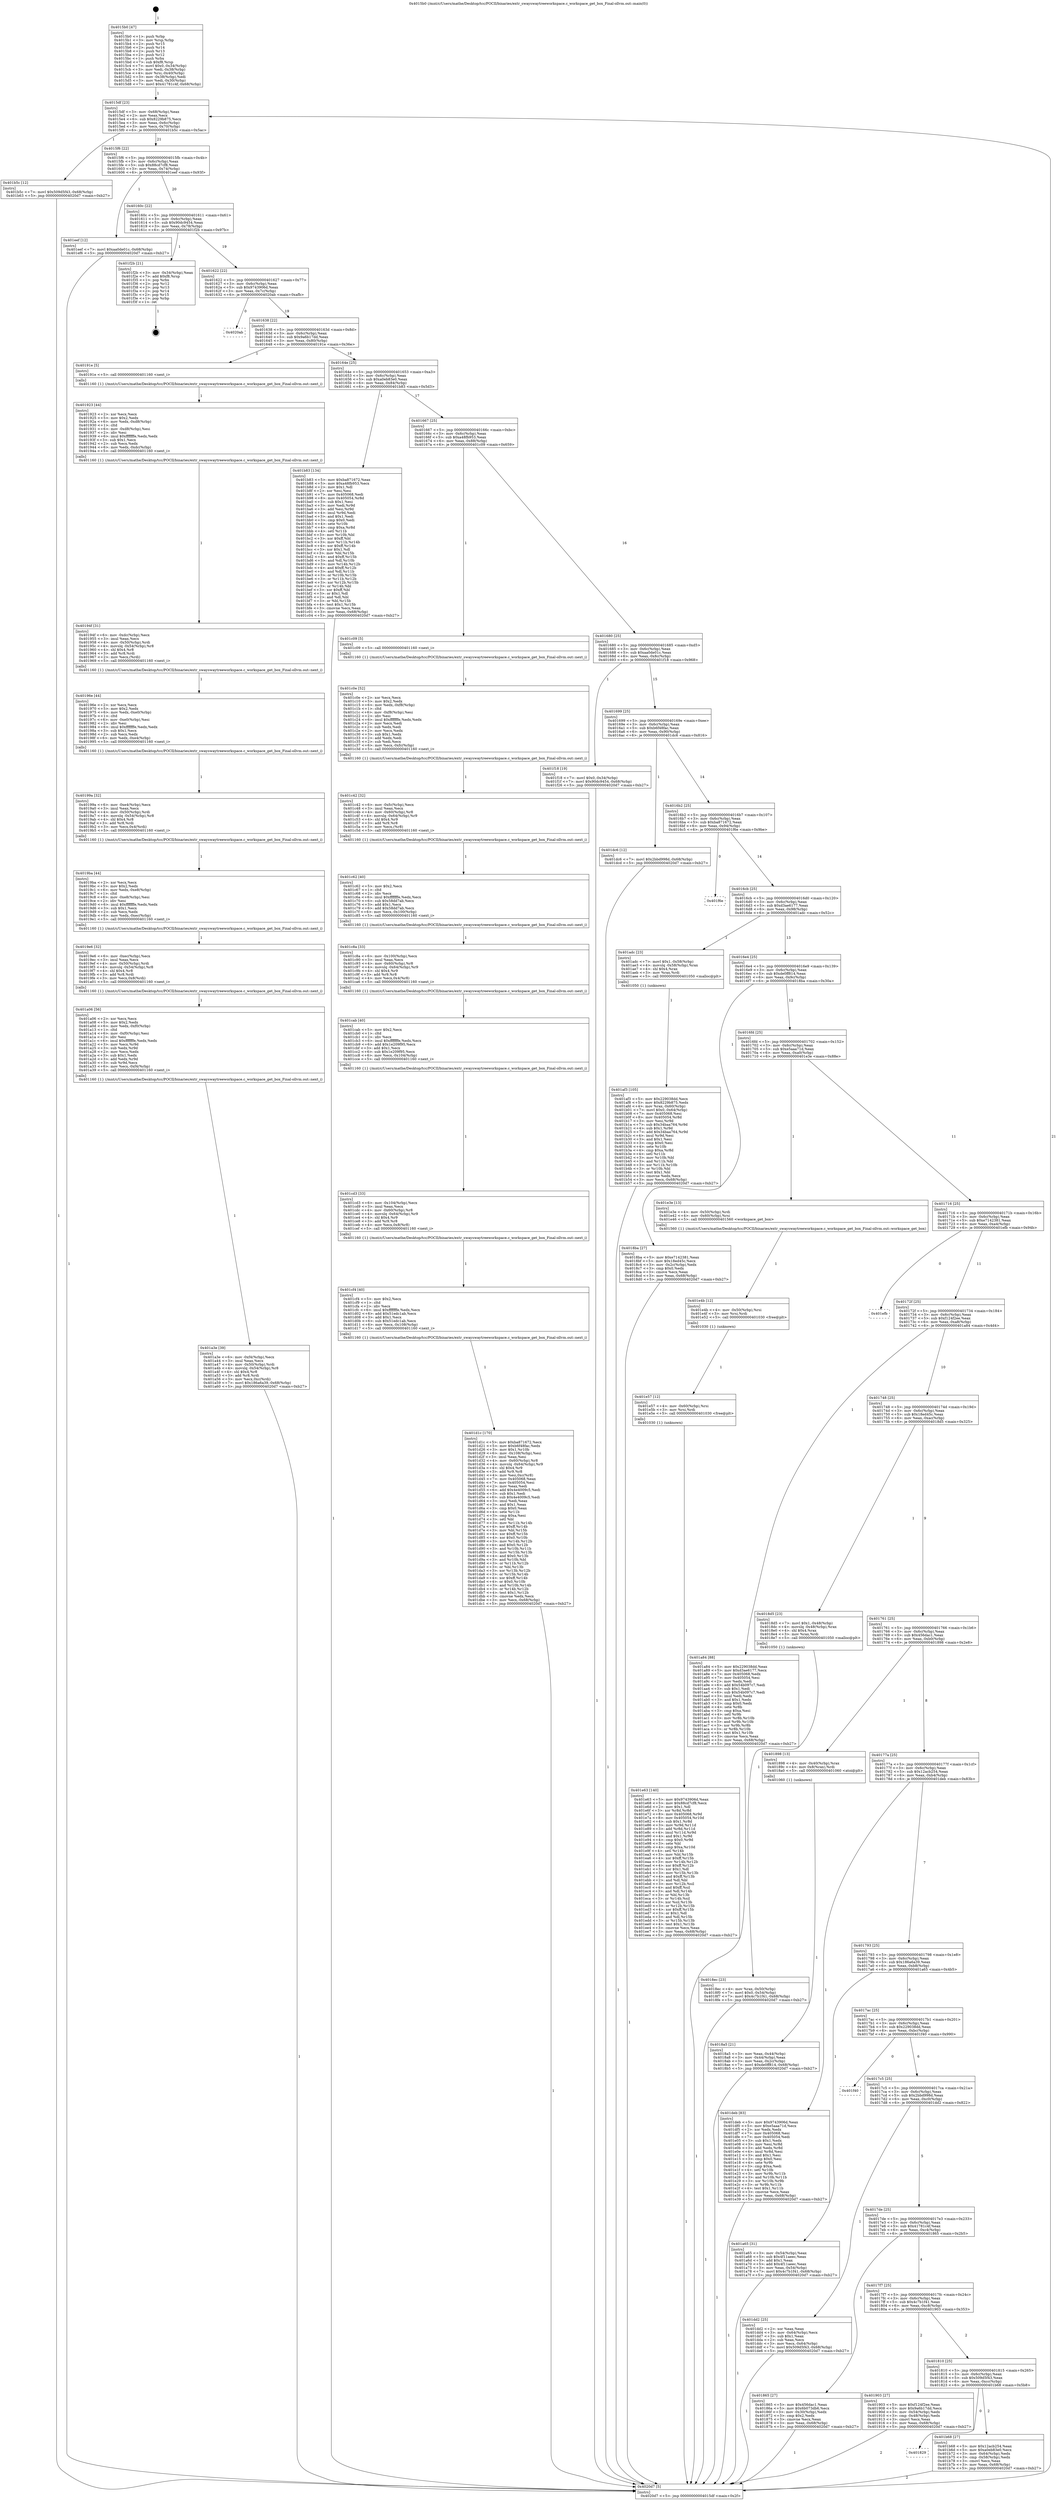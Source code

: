 digraph "0x4015b0" {
  label = "0x4015b0 (/mnt/c/Users/mathe/Desktop/tcc/POCII/binaries/extr_swayswaytreeworkspace.c_workspace_get_box_Final-ollvm.out::main(0))"
  labelloc = "t"
  node[shape=record]

  Entry [label="",width=0.3,height=0.3,shape=circle,fillcolor=black,style=filled]
  "0x4015df" [label="{
     0x4015df [23]\l
     | [instrs]\l
     &nbsp;&nbsp;0x4015df \<+3\>: mov -0x68(%rbp),%eax\l
     &nbsp;&nbsp;0x4015e2 \<+2\>: mov %eax,%ecx\l
     &nbsp;&nbsp;0x4015e4 \<+6\>: sub $0x8229b875,%ecx\l
     &nbsp;&nbsp;0x4015ea \<+3\>: mov %eax,-0x6c(%rbp)\l
     &nbsp;&nbsp;0x4015ed \<+3\>: mov %ecx,-0x70(%rbp)\l
     &nbsp;&nbsp;0x4015f0 \<+6\>: je 0000000000401b5c \<main+0x5ac\>\l
  }"]
  "0x401b5c" [label="{
     0x401b5c [12]\l
     | [instrs]\l
     &nbsp;&nbsp;0x401b5c \<+7\>: movl $0x509d5f43,-0x68(%rbp)\l
     &nbsp;&nbsp;0x401b63 \<+5\>: jmp 00000000004020d7 \<main+0xb27\>\l
  }"]
  "0x4015f6" [label="{
     0x4015f6 [22]\l
     | [instrs]\l
     &nbsp;&nbsp;0x4015f6 \<+5\>: jmp 00000000004015fb \<main+0x4b\>\l
     &nbsp;&nbsp;0x4015fb \<+3\>: mov -0x6c(%rbp),%eax\l
     &nbsp;&nbsp;0x4015fe \<+5\>: sub $0x88cd7cf8,%eax\l
     &nbsp;&nbsp;0x401603 \<+3\>: mov %eax,-0x74(%rbp)\l
     &nbsp;&nbsp;0x401606 \<+6\>: je 0000000000401eef \<main+0x93f\>\l
  }"]
  Exit [label="",width=0.3,height=0.3,shape=circle,fillcolor=black,style=filled,peripheries=2]
  "0x401eef" [label="{
     0x401eef [12]\l
     | [instrs]\l
     &nbsp;&nbsp;0x401eef \<+7\>: movl $0xaa0de01c,-0x68(%rbp)\l
     &nbsp;&nbsp;0x401ef6 \<+5\>: jmp 00000000004020d7 \<main+0xb27\>\l
  }"]
  "0x40160c" [label="{
     0x40160c [22]\l
     | [instrs]\l
     &nbsp;&nbsp;0x40160c \<+5\>: jmp 0000000000401611 \<main+0x61\>\l
     &nbsp;&nbsp;0x401611 \<+3\>: mov -0x6c(%rbp),%eax\l
     &nbsp;&nbsp;0x401614 \<+5\>: sub $0x90dc9454,%eax\l
     &nbsp;&nbsp;0x401619 \<+3\>: mov %eax,-0x78(%rbp)\l
     &nbsp;&nbsp;0x40161c \<+6\>: je 0000000000401f2b \<main+0x97b\>\l
  }"]
  "0x401e63" [label="{
     0x401e63 [140]\l
     | [instrs]\l
     &nbsp;&nbsp;0x401e63 \<+5\>: mov $0x9743906d,%eax\l
     &nbsp;&nbsp;0x401e68 \<+5\>: mov $0x88cd7cf8,%ecx\l
     &nbsp;&nbsp;0x401e6d \<+2\>: mov $0x1,%dl\l
     &nbsp;&nbsp;0x401e6f \<+3\>: xor %r8d,%r8d\l
     &nbsp;&nbsp;0x401e72 \<+8\>: mov 0x405068,%r9d\l
     &nbsp;&nbsp;0x401e7a \<+8\>: mov 0x405054,%r10d\l
     &nbsp;&nbsp;0x401e82 \<+4\>: sub $0x1,%r8d\l
     &nbsp;&nbsp;0x401e86 \<+3\>: mov %r9d,%r11d\l
     &nbsp;&nbsp;0x401e89 \<+3\>: add %r8d,%r11d\l
     &nbsp;&nbsp;0x401e8c \<+4\>: imul %r11d,%r9d\l
     &nbsp;&nbsp;0x401e90 \<+4\>: and $0x1,%r9d\l
     &nbsp;&nbsp;0x401e94 \<+4\>: cmp $0x0,%r9d\l
     &nbsp;&nbsp;0x401e98 \<+3\>: sete %bl\l
     &nbsp;&nbsp;0x401e9b \<+4\>: cmp $0xa,%r10d\l
     &nbsp;&nbsp;0x401e9f \<+4\>: setl %r14b\l
     &nbsp;&nbsp;0x401ea3 \<+3\>: mov %bl,%r15b\l
     &nbsp;&nbsp;0x401ea6 \<+4\>: xor $0xff,%r15b\l
     &nbsp;&nbsp;0x401eaa \<+3\>: mov %r14b,%r12b\l
     &nbsp;&nbsp;0x401ead \<+4\>: xor $0xff,%r12b\l
     &nbsp;&nbsp;0x401eb1 \<+3\>: xor $0x1,%dl\l
     &nbsp;&nbsp;0x401eb4 \<+3\>: mov %r15b,%r13b\l
     &nbsp;&nbsp;0x401eb7 \<+4\>: and $0xff,%r13b\l
     &nbsp;&nbsp;0x401ebb \<+2\>: and %dl,%bl\l
     &nbsp;&nbsp;0x401ebd \<+3\>: mov %r12b,%sil\l
     &nbsp;&nbsp;0x401ec0 \<+4\>: and $0xff,%sil\l
     &nbsp;&nbsp;0x401ec4 \<+3\>: and %dl,%r14b\l
     &nbsp;&nbsp;0x401ec7 \<+3\>: or %bl,%r13b\l
     &nbsp;&nbsp;0x401eca \<+3\>: or %r14b,%sil\l
     &nbsp;&nbsp;0x401ecd \<+3\>: xor %sil,%r13b\l
     &nbsp;&nbsp;0x401ed0 \<+3\>: or %r12b,%r15b\l
     &nbsp;&nbsp;0x401ed3 \<+4\>: xor $0xff,%r15b\l
     &nbsp;&nbsp;0x401ed7 \<+3\>: or $0x1,%dl\l
     &nbsp;&nbsp;0x401eda \<+3\>: and %dl,%r15b\l
     &nbsp;&nbsp;0x401edd \<+3\>: or %r15b,%r13b\l
     &nbsp;&nbsp;0x401ee0 \<+4\>: test $0x1,%r13b\l
     &nbsp;&nbsp;0x401ee4 \<+3\>: cmovne %ecx,%eax\l
     &nbsp;&nbsp;0x401ee7 \<+3\>: mov %eax,-0x68(%rbp)\l
     &nbsp;&nbsp;0x401eea \<+5\>: jmp 00000000004020d7 \<main+0xb27\>\l
  }"]
  "0x401f2b" [label="{
     0x401f2b [21]\l
     | [instrs]\l
     &nbsp;&nbsp;0x401f2b \<+3\>: mov -0x34(%rbp),%eax\l
     &nbsp;&nbsp;0x401f2e \<+7\>: add $0xf8,%rsp\l
     &nbsp;&nbsp;0x401f35 \<+1\>: pop %rbx\l
     &nbsp;&nbsp;0x401f36 \<+2\>: pop %r12\l
     &nbsp;&nbsp;0x401f38 \<+2\>: pop %r13\l
     &nbsp;&nbsp;0x401f3a \<+2\>: pop %r14\l
     &nbsp;&nbsp;0x401f3c \<+2\>: pop %r15\l
     &nbsp;&nbsp;0x401f3e \<+1\>: pop %rbp\l
     &nbsp;&nbsp;0x401f3f \<+1\>: ret\l
  }"]
  "0x401622" [label="{
     0x401622 [22]\l
     | [instrs]\l
     &nbsp;&nbsp;0x401622 \<+5\>: jmp 0000000000401627 \<main+0x77\>\l
     &nbsp;&nbsp;0x401627 \<+3\>: mov -0x6c(%rbp),%eax\l
     &nbsp;&nbsp;0x40162a \<+5\>: sub $0x9743906d,%eax\l
     &nbsp;&nbsp;0x40162f \<+3\>: mov %eax,-0x7c(%rbp)\l
     &nbsp;&nbsp;0x401632 \<+6\>: je 00000000004020ab \<main+0xafb\>\l
  }"]
  "0x401e57" [label="{
     0x401e57 [12]\l
     | [instrs]\l
     &nbsp;&nbsp;0x401e57 \<+4\>: mov -0x60(%rbp),%rsi\l
     &nbsp;&nbsp;0x401e5b \<+3\>: mov %rsi,%rdi\l
     &nbsp;&nbsp;0x401e5e \<+5\>: call 0000000000401030 \<free@plt\>\l
     | [calls]\l
     &nbsp;&nbsp;0x401030 \{1\} (unknown)\l
  }"]
  "0x4020ab" [label="{
     0x4020ab\l
  }", style=dashed]
  "0x401638" [label="{
     0x401638 [22]\l
     | [instrs]\l
     &nbsp;&nbsp;0x401638 \<+5\>: jmp 000000000040163d \<main+0x8d\>\l
     &nbsp;&nbsp;0x40163d \<+3\>: mov -0x6c(%rbp),%eax\l
     &nbsp;&nbsp;0x401640 \<+5\>: sub $0x9a6b17dd,%eax\l
     &nbsp;&nbsp;0x401645 \<+3\>: mov %eax,-0x80(%rbp)\l
     &nbsp;&nbsp;0x401648 \<+6\>: je 000000000040191e \<main+0x36e\>\l
  }"]
  "0x401e4b" [label="{
     0x401e4b [12]\l
     | [instrs]\l
     &nbsp;&nbsp;0x401e4b \<+4\>: mov -0x50(%rbp),%rsi\l
     &nbsp;&nbsp;0x401e4f \<+3\>: mov %rsi,%rdi\l
     &nbsp;&nbsp;0x401e52 \<+5\>: call 0000000000401030 \<free@plt\>\l
     | [calls]\l
     &nbsp;&nbsp;0x401030 \{1\} (unknown)\l
  }"]
  "0x40191e" [label="{
     0x40191e [5]\l
     | [instrs]\l
     &nbsp;&nbsp;0x40191e \<+5\>: call 0000000000401160 \<next_i\>\l
     | [calls]\l
     &nbsp;&nbsp;0x401160 \{1\} (/mnt/c/Users/mathe/Desktop/tcc/POCII/binaries/extr_swayswaytreeworkspace.c_workspace_get_box_Final-ollvm.out::next_i)\l
  }"]
  "0x40164e" [label="{
     0x40164e [25]\l
     | [instrs]\l
     &nbsp;&nbsp;0x40164e \<+5\>: jmp 0000000000401653 \<main+0xa3\>\l
     &nbsp;&nbsp;0x401653 \<+3\>: mov -0x6c(%rbp),%eax\l
     &nbsp;&nbsp;0x401656 \<+5\>: sub $0xa0eb83e0,%eax\l
     &nbsp;&nbsp;0x40165b \<+6\>: mov %eax,-0x84(%rbp)\l
     &nbsp;&nbsp;0x401661 \<+6\>: je 0000000000401b83 \<main+0x5d3\>\l
  }"]
  "0x401d1c" [label="{
     0x401d1c [170]\l
     | [instrs]\l
     &nbsp;&nbsp;0x401d1c \<+5\>: mov $0xba871672,%ecx\l
     &nbsp;&nbsp;0x401d21 \<+5\>: mov $0xb6f48fac,%edx\l
     &nbsp;&nbsp;0x401d26 \<+3\>: mov $0x1,%r10b\l
     &nbsp;&nbsp;0x401d29 \<+6\>: mov -0x108(%rbp),%esi\l
     &nbsp;&nbsp;0x401d2f \<+3\>: imul %eax,%esi\l
     &nbsp;&nbsp;0x401d32 \<+4\>: mov -0x60(%rbp),%r8\l
     &nbsp;&nbsp;0x401d36 \<+4\>: movslq -0x64(%rbp),%r9\l
     &nbsp;&nbsp;0x401d3a \<+4\>: shl $0x4,%r9\l
     &nbsp;&nbsp;0x401d3e \<+3\>: add %r9,%r8\l
     &nbsp;&nbsp;0x401d41 \<+4\>: mov %esi,0xc(%r8)\l
     &nbsp;&nbsp;0x401d45 \<+7\>: mov 0x405068,%eax\l
     &nbsp;&nbsp;0x401d4c \<+7\>: mov 0x405054,%esi\l
     &nbsp;&nbsp;0x401d53 \<+2\>: mov %eax,%edi\l
     &nbsp;&nbsp;0x401d55 \<+6\>: add $0x4e4009c5,%edi\l
     &nbsp;&nbsp;0x401d5b \<+3\>: sub $0x1,%edi\l
     &nbsp;&nbsp;0x401d5e \<+6\>: sub $0x4e4009c5,%edi\l
     &nbsp;&nbsp;0x401d64 \<+3\>: imul %edi,%eax\l
     &nbsp;&nbsp;0x401d67 \<+3\>: and $0x1,%eax\l
     &nbsp;&nbsp;0x401d6a \<+3\>: cmp $0x0,%eax\l
     &nbsp;&nbsp;0x401d6d \<+4\>: sete %r11b\l
     &nbsp;&nbsp;0x401d71 \<+3\>: cmp $0xa,%esi\l
     &nbsp;&nbsp;0x401d74 \<+3\>: setl %bl\l
     &nbsp;&nbsp;0x401d77 \<+3\>: mov %r11b,%r14b\l
     &nbsp;&nbsp;0x401d7a \<+4\>: xor $0xff,%r14b\l
     &nbsp;&nbsp;0x401d7e \<+3\>: mov %bl,%r15b\l
     &nbsp;&nbsp;0x401d81 \<+4\>: xor $0xff,%r15b\l
     &nbsp;&nbsp;0x401d85 \<+4\>: xor $0x0,%r10b\l
     &nbsp;&nbsp;0x401d89 \<+3\>: mov %r14b,%r12b\l
     &nbsp;&nbsp;0x401d8c \<+4\>: and $0x0,%r12b\l
     &nbsp;&nbsp;0x401d90 \<+3\>: and %r10b,%r11b\l
     &nbsp;&nbsp;0x401d93 \<+3\>: mov %r15b,%r13b\l
     &nbsp;&nbsp;0x401d96 \<+4\>: and $0x0,%r13b\l
     &nbsp;&nbsp;0x401d9a \<+3\>: and %r10b,%bl\l
     &nbsp;&nbsp;0x401d9d \<+3\>: or %r11b,%r12b\l
     &nbsp;&nbsp;0x401da0 \<+3\>: or %bl,%r13b\l
     &nbsp;&nbsp;0x401da3 \<+3\>: xor %r13b,%r12b\l
     &nbsp;&nbsp;0x401da6 \<+3\>: or %r15b,%r14b\l
     &nbsp;&nbsp;0x401da9 \<+4\>: xor $0xff,%r14b\l
     &nbsp;&nbsp;0x401dad \<+4\>: or $0x0,%r10b\l
     &nbsp;&nbsp;0x401db1 \<+3\>: and %r10b,%r14b\l
     &nbsp;&nbsp;0x401db4 \<+3\>: or %r14b,%r12b\l
     &nbsp;&nbsp;0x401db7 \<+4\>: test $0x1,%r12b\l
     &nbsp;&nbsp;0x401dbb \<+3\>: cmovne %edx,%ecx\l
     &nbsp;&nbsp;0x401dbe \<+3\>: mov %ecx,-0x68(%rbp)\l
     &nbsp;&nbsp;0x401dc1 \<+5\>: jmp 00000000004020d7 \<main+0xb27\>\l
  }"]
  "0x401b83" [label="{
     0x401b83 [134]\l
     | [instrs]\l
     &nbsp;&nbsp;0x401b83 \<+5\>: mov $0xba871672,%eax\l
     &nbsp;&nbsp;0x401b88 \<+5\>: mov $0xa48fb953,%ecx\l
     &nbsp;&nbsp;0x401b8d \<+2\>: mov $0x1,%dl\l
     &nbsp;&nbsp;0x401b8f \<+2\>: xor %esi,%esi\l
     &nbsp;&nbsp;0x401b91 \<+7\>: mov 0x405068,%edi\l
     &nbsp;&nbsp;0x401b98 \<+8\>: mov 0x405054,%r8d\l
     &nbsp;&nbsp;0x401ba0 \<+3\>: sub $0x1,%esi\l
     &nbsp;&nbsp;0x401ba3 \<+3\>: mov %edi,%r9d\l
     &nbsp;&nbsp;0x401ba6 \<+3\>: add %esi,%r9d\l
     &nbsp;&nbsp;0x401ba9 \<+4\>: imul %r9d,%edi\l
     &nbsp;&nbsp;0x401bad \<+3\>: and $0x1,%edi\l
     &nbsp;&nbsp;0x401bb0 \<+3\>: cmp $0x0,%edi\l
     &nbsp;&nbsp;0x401bb3 \<+4\>: sete %r10b\l
     &nbsp;&nbsp;0x401bb7 \<+4\>: cmp $0xa,%r8d\l
     &nbsp;&nbsp;0x401bbb \<+4\>: setl %r11b\l
     &nbsp;&nbsp;0x401bbf \<+3\>: mov %r10b,%bl\l
     &nbsp;&nbsp;0x401bc2 \<+3\>: xor $0xff,%bl\l
     &nbsp;&nbsp;0x401bc5 \<+3\>: mov %r11b,%r14b\l
     &nbsp;&nbsp;0x401bc8 \<+4\>: xor $0xff,%r14b\l
     &nbsp;&nbsp;0x401bcc \<+3\>: xor $0x1,%dl\l
     &nbsp;&nbsp;0x401bcf \<+3\>: mov %bl,%r15b\l
     &nbsp;&nbsp;0x401bd2 \<+4\>: and $0xff,%r15b\l
     &nbsp;&nbsp;0x401bd6 \<+3\>: and %dl,%r10b\l
     &nbsp;&nbsp;0x401bd9 \<+3\>: mov %r14b,%r12b\l
     &nbsp;&nbsp;0x401bdc \<+4\>: and $0xff,%r12b\l
     &nbsp;&nbsp;0x401be0 \<+3\>: and %dl,%r11b\l
     &nbsp;&nbsp;0x401be3 \<+3\>: or %r10b,%r15b\l
     &nbsp;&nbsp;0x401be6 \<+3\>: or %r11b,%r12b\l
     &nbsp;&nbsp;0x401be9 \<+3\>: xor %r12b,%r15b\l
     &nbsp;&nbsp;0x401bec \<+3\>: or %r14b,%bl\l
     &nbsp;&nbsp;0x401bef \<+3\>: xor $0xff,%bl\l
     &nbsp;&nbsp;0x401bf2 \<+3\>: or $0x1,%dl\l
     &nbsp;&nbsp;0x401bf5 \<+2\>: and %dl,%bl\l
     &nbsp;&nbsp;0x401bf7 \<+3\>: or %bl,%r15b\l
     &nbsp;&nbsp;0x401bfa \<+4\>: test $0x1,%r15b\l
     &nbsp;&nbsp;0x401bfe \<+3\>: cmovne %ecx,%eax\l
     &nbsp;&nbsp;0x401c01 \<+3\>: mov %eax,-0x68(%rbp)\l
     &nbsp;&nbsp;0x401c04 \<+5\>: jmp 00000000004020d7 \<main+0xb27\>\l
  }"]
  "0x401667" [label="{
     0x401667 [25]\l
     | [instrs]\l
     &nbsp;&nbsp;0x401667 \<+5\>: jmp 000000000040166c \<main+0xbc\>\l
     &nbsp;&nbsp;0x40166c \<+3\>: mov -0x6c(%rbp),%eax\l
     &nbsp;&nbsp;0x40166f \<+5\>: sub $0xa48fb953,%eax\l
     &nbsp;&nbsp;0x401674 \<+6\>: mov %eax,-0x88(%rbp)\l
     &nbsp;&nbsp;0x40167a \<+6\>: je 0000000000401c09 \<main+0x659\>\l
  }"]
  "0x401cf4" [label="{
     0x401cf4 [40]\l
     | [instrs]\l
     &nbsp;&nbsp;0x401cf4 \<+5\>: mov $0x2,%ecx\l
     &nbsp;&nbsp;0x401cf9 \<+1\>: cltd\l
     &nbsp;&nbsp;0x401cfa \<+2\>: idiv %ecx\l
     &nbsp;&nbsp;0x401cfc \<+6\>: imul $0xfffffffe,%edx,%ecx\l
     &nbsp;&nbsp;0x401d02 \<+6\>: add $0x51edc1ab,%ecx\l
     &nbsp;&nbsp;0x401d08 \<+3\>: add $0x1,%ecx\l
     &nbsp;&nbsp;0x401d0b \<+6\>: sub $0x51edc1ab,%ecx\l
     &nbsp;&nbsp;0x401d11 \<+6\>: mov %ecx,-0x108(%rbp)\l
     &nbsp;&nbsp;0x401d17 \<+5\>: call 0000000000401160 \<next_i\>\l
     | [calls]\l
     &nbsp;&nbsp;0x401160 \{1\} (/mnt/c/Users/mathe/Desktop/tcc/POCII/binaries/extr_swayswaytreeworkspace.c_workspace_get_box_Final-ollvm.out::next_i)\l
  }"]
  "0x401c09" [label="{
     0x401c09 [5]\l
     | [instrs]\l
     &nbsp;&nbsp;0x401c09 \<+5\>: call 0000000000401160 \<next_i\>\l
     | [calls]\l
     &nbsp;&nbsp;0x401160 \{1\} (/mnt/c/Users/mathe/Desktop/tcc/POCII/binaries/extr_swayswaytreeworkspace.c_workspace_get_box_Final-ollvm.out::next_i)\l
  }"]
  "0x401680" [label="{
     0x401680 [25]\l
     | [instrs]\l
     &nbsp;&nbsp;0x401680 \<+5\>: jmp 0000000000401685 \<main+0xd5\>\l
     &nbsp;&nbsp;0x401685 \<+3\>: mov -0x6c(%rbp),%eax\l
     &nbsp;&nbsp;0x401688 \<+5\>: sub $0xaa0de01c,%eax\l
     &nbsp;&nbsp;0x40168d \<+6\>: mov %eax,-0x8c(%rbp)\l
     &nbsp;&nbsp;0x401693 \<+6\>: je 0000000000401f18 \<main+0x968\>\l
  }"]
  "0x401cd3" [label="{
     0x401cd3 [33]\l
     | [instrs]\l
     &nbsp;&nbsp;0x401cd3 \<+6\>: mov -0x104(%rbp),%ecx\l
     &nbsp;&nbsp;0x401cd9 \<+3\>: imul %eax,%ecx\l
     &nbsp;&nbsp;0x401cdc \<+4\>: mov -0x60(%rbp),%r8\l
     &nbsp;&nbsp;0x401ce0 \<+4\>: movslq -0x64(%rbp),%r9\l
     &nbsp;&nbsp;0x401ce4 \<+4\>: shl $0x4,%r9\l
     &nbsp;&nbsp;0x401ce8 \<+3\>: add %r9,%r8\l
     &nbsp;&nbsp;0x401ceb \<+4\>: mov %ecx,0x8(%r8)\l
     &nbsp;&nbsp;0x401cef \<+5\>: call 0000000000401160 \<next_i\>\l
     | [calls]\l
     &nbsp;&nbsp;0x401160 \{1\} (/mnt/c/Users/mathe/Desktop/tcc/POCII/binaries/extr_swayswaytreeworkspace.c_workspace_get_box_Final-ollvm.out::next_i)\l
  }"]
  "0x401f18" [label="{
     0x401f18 [19]\l
     | [instrs]\l
     &nbsp;&nbsp;0x401f18 \<+7\>: movl $0x0,-0x34(%rbp)\l
     &nbsp;&nbsp;0x401f1f \<+7\>: movl $0x90dc9454,-0x68(%rbp)\l
     &nbsp;&nbsp;0x401f26 \<+5\>: jmp 00000000004020d7 \<main+0xb27\>\l
  }"]
  "0x401699" [label="{
     0x401699 [25]\l
     | [instrs]\l
     &nbsp;&nbsp;0x401699 \<+5\>: jmp 000000000040169e \<main+0xee\>\l
     &nbsp;&nbsp;0x40169e \<+3\>: mov -0x6c(%rbp),%eax\l
     &nbsp;&nbsp;0x4016a1 \<+5\>: sub $0xb6f48fac,%eax\l
     &nbsp;&nbsp;0x4016a6 \<+6\>: mov %eax,-0x90(%rbp)\l
     &nbsp;&nbsp;0x4016ac \<+6\>: je 0000000000401dc6 \<main+0x816\>\l
  }"]
  "0x401cab" [label="{
     0x401cab [40]\l
     | [instrs]\l
     &nbsp;&nbsp;0x401cab \<+5\>: mov $0x2,%ecx\l
     &nbsp;&nbsp;0x401cb0 \<+1\>: cltd\l
     &nbsp;&nbsp;0x401cb1 \<+2\>: idiv %ecx\l
     &nbsp;&nbsp;0x401cb3 \<+6\>: imul $0xfffffffe,%edx,%ecx\l
     &nbsp;&nbsp;0x401cb9 \<+6\>: add $0x1e209f95,%ecx\l
     &nbsp;&nbsp;0x401cbf \<+3\>: add $0x1,%ecx\l
     &nbsp;&nbsp;0x401cc2 \<+6\>: sub $0x1e209f95,%ecx\l
     &nbsp;&nbsp;0x401cc8 \<+6\>: mov %ecx,-0x104(%rbp)\l
     &nbsp;&nbsp;0x401cce \<+5\>: call 0000000000401160 \<next_i\>\l
     | [calls]\l
     &nbsp;&nbsp;0x401160 \{1\} (/mnt/c/Users/mathe/Desktop/tcc/POCII/binaries/extr_swayswaytreeworkspace.c_workspace_get_box_Final-ollvm.out::next_i)\l
  }"]
  "0x401dc6" [label="{
     0x401dc6 [12]\l
     | [instrs]\l
     &nbsp;&nbsp;0x401dc6 \<+7\>: movl $0x2bbd998d,-0x68(%rbp)\l
     &nbsp;&nbsp;0x401dcd \<+5\>: jmp 00000000004020d7 \<main+0xb27\>\l
  }"]
  "0x4016b2" [label="{
     0x4016b2 [25]\l
     | [instrs]\l
     &nbsp;&nbsp;0x4016b2 \<+5\>: jmp 00000000004016b7 \<main+0x107\>\l
     &nbsp;&nbsp;0x4016b7 \<+3\>: mov -0x6c(%rbp),%eax\l
     &nbsp;&nbsp;0x4016ba \<+5\>: sub $0xba871672,%eax\l
     &nbsp;&nbsp;0x4016bf \<+6\>: mov %eax,-0x94(%rbp)\l
     &nbsp;&nbsp;0x4016c5 \<+6\>: je 0000000000401f6e \<main+0x9be\>\l
  }"]
  "0x401c8a" [label="{
     0x401c8a [33]\l
     | [instrs]\l
     &nbsp;&nbsp;0x401c8a \<+6\>: mov -0x100(%rbp),%ecx\l
     &nbsp;&nbsp;0x401c90 \<+3\>: imul %eax,%ecx\l
     &nbsp;&nbsp;0x401c93 \<+4\>: mov -0x60(%rbp),%r8\l
     &nbsp;&nbsp;0x401c97 \<+4\>: movslq -0x64(%rbp),%r9\l
     &nbsp;&nbsp;0x401c9b \<+4\>: shl $0x4,%r9\l
     &nbsp;&nbsp;0x401c9f \<+3\>: add %r9,%r8\l
     &nbsp;&nbsp;0x401ca2 \<+4\>: mov %ecx,0x4(%r8)\l
     &nbsp;&nbsp;0x401ca6 \<+5\>: call 0000000000401160 \<next_i\>\l
     | [calls]\l
     &nbsp;&nbsp;0x401160 \{1\} (/mnt/c/Users/mathe/Desktop/tcc/POCII/binaries/extr_swayswaytreeworkspace.c_workspace_get_box_Final-ollvm.out::next_i)\l
  }"]
  "0x401f6e" [label="{
     0x401f6e\l
  }", style=dashed]
  "0x4016cb" [label="{
     0x4016cb [25]\l
     | [instrs]\l
     &nbsp;&nbsp;0x4016cb \<+5\>: jmp 00000000004016d0 \<main+0x120\>\l
     &nbsp;&nbsp;0x4016d0 \<+3\>: mov -0x6c(%rbp),%eax\l
     &nbsp;&nbsp;0x4016d3 \<+5\>: sub $0xd3ae6177,%eax\l
     &nbsp;&nbsp;0x4016d8 \<+6\>: mov %eax,-0x98(%rbp)\l
     &nbsp;&nbsp;0x4016de \<+6\>: je 0000000000401adc \<main+0x52c\>\l
  }"]
  "0x401c62" [label="{
     0x401c62 [40]\l
     | [instrs]\l
     &nbsp;&nbsp;0x401c62 \<+5\>: mov $0x2,%ecx\l
     &nbsp;&nbsp;0x401c67 \<+1\>: cltd\l
     &nbsp;&nbsp;0x401c68 \<+2\>: idiv %ecx\l
     &nbsp;&nbsp;0x401c6a \<+6\>: imul $0xfffffffe,%edx,%ecx\l
     &nbsp;&nbsp;0x401c70 \<+6\>: sub $0x58dd7ab,%ecx\l
     &nbsp;&nbsp;0x401c76 \<+3\>: add $0x1,%ecx\l
     &nbsp;&nbsp;0x401c79 \<+6\>: add $0x58dd7ab,%ecx\l
     &nbsp;&nbsp;0x401c7f \<+6\>: mov %ecx,-0x100(%rbp)\l
     &nbsp;&nbsp;0x401c85 \<+5\>: call 0000000000401160 \<next_i\>\l
     | [calls]\l
     &nbsp;&nbsp;0x401160 \{1\} (/mnt/c/Users/mathe/Desktop/tcc/POCII/binaries/extr_swayswaytreeworkspace.c_workspace_get_box_Final-ollvm.out::next_i)\l
  }"]
  "0x401adc" [label="{
     0x401adc [23]\l
     | [instrs]\l
     &nbsp;&nbsp;0x401adc \<+7\>: movl $0x1,-0x58(%rbp)\l
     &nbsp;&nbsp;0x401ae3 \<+4\>: movslq -0x58(%rbp),%rax\l
     &nbsp;&nbsp;0x401ae7 \<+4\>: shl $0x4,%rax\l
     &nbsp;&nbsp;0x401aeb \<+3\>: mov %rax,%rdi\l
     &nbsp;&nbsp;0x401aee \<+5\>: call 0000000000401050 \<malloc@plt\>\l
     | [calls]\l
     &nbsp;&nbsp;0x401050 \{1\} (unknown)\l
  }"]
  "0x4016e4" [label="{
     0x4016e4 [25]\l
     | [instrs]\l
     &nbsp;&nbsp;0x4016e4 \<+5\>: jmp 00000000004016e9 \<main+0x139\>\l
     &nbsp;&nbsp;0x4016e9 \<+3\>: mov -0x6c(%rbp),%eax\l
     &nbsp;&nbsp;0x4016ec \<+5\>: sub $0xde0ff814,%eax\l
     &nbsp;&nbsp;0x4016f1 \<+6\>: mov %eax,-0x9c(%rbp)\l
     &nbsp;&nbsp;0x4016f7 \<+6\>: je 00000000004018ba \<main+0x30a\>\l
  }"]
  "0x401c42" [label="{
     0x401c42 [32]\l
     | [instrs]\l
     &nbsp;&nbsp;0x401c42 \<+6\>: mov -0xfc(%rbp),%ecx\l
     &nbsp;&nbsp;0x401c48 \<+3\>: imul %eax,%ecx\l
     &nbsp;&nbsp;0x401c4b \<+4\>: mov -0x60(%rbp),%r8\l
     &nbsp;&nbsp;0x401c4f \<+4\>: movslq -0x64(%rbp),%r9\l
     &nbsp;&nbsp;0x401c53 \<+4\>: shl $0x4,%r9\l
     &nbsp;&nbsp;0x401c57 \<+3\>: add %r9,%r8\l
     &nbsp;&nbsp;0x401c5a \<+3\>: mov %ecx,(%r8)\l
     &nbsp;&nbsp;0x401c5d \<+5\>: call 0000000000401160 \<next_i\>\l
     | [calls]\l
     &nbsp;&nbsp;0x401160 \{1\} (/mnt/c/Users/mathe/Desktop/tcc/POCII/binaries/extr_swayswaytreeworkspace.c_workspace_get_box_Final-ollvm.out::next_i)\l
  }"]
  "0x4018ba" [label="{
     0x4018ba [27]\l
     | [instrs]\l
     &nbsp;&nbsp;0x4018ba \<+5\>: mov $0xe7142381,%eax\l
     &nbsp;&nbsp;0x4018bf \<+5\>: mov $0x18ed45c,%ecx\l
     &nbsp;&nbsp;0x4018c4 \<+3\>: mov -0x2c(%rbp),%edx\l
     &nbsp;&nbsp;0x4018c7 \<+3\>: cmp $0x0,%edx\l
     &nbsp;&nbsp;0x4018ca \<+3\>: cmove %ecx,%eax\l
     &nbsp;&nbsp;0x4018cd \<+3\>: mov %eax,-0x68(%rbp)\l
     &nbsp;&nbsp;0x4018d0 \<+5\>: jmp 00000000004020d7 \<main+0xb27\>\l
  }"]
  "0x4016fd" [label="{
     0x4016fd [25]\l
     | [instrs]\l
     &nbsp;&nbsp;0x4016fd \<+5\>: jmp 0000000000401702 \<main+0x152\>\l
     &nbsp;&nbsp;0x401702 \<+3\>: mov -0x6c(%rbp),%eax\l
     &nbsp;&nbsp;0x401705 \<+5\>: sub $0xe5aaa71d,%eax\l
     &nbsp;&nbsp;0x40170a \<+6\>: mov %eax,-0xa0(%rbp)\l
     &nbsp;&nbsp;0x401710 \<+6\>: je 0000000000401e3e \<main+0x88e\>\l
  }"]
  "0x401c0e" [label="{
     0x401c0e [52]\l
     | [instrs]\l
     &nbsp;&nbsp;0x401c0e \<+2\>: xor %ecx,%ecx\l
     &nbsp;&nbsp;0x401c10 \<+5\>: mov $0x2,%edx\l
     &nbsp;&nbsp;0x401c15 \<+6\>: mov %edx,-0xf8(%rbp)\l
     &nbsp;&nbsp;0x401c1b \<+1\>: cltd\l
     &nbsp;&nbsp;0x401c1c \<+6\>: mov -0xf8(%rbp),%esi\l
     &nbsp;&nbsp;0x401c22 \<+2\>: idiv %esi\l
     &nbsp;&nbsp;0x401c24 \<+6\>: imul $0xfffffffe,%edx,%edx\l
     &nbsp;&nbsp;0x401c2a \<+2\>: mov %ecx,%edi\l
     &nbsp;&nbsp;0x401c2c \<+2\>: sub %edx,%edi\l
     &nbsp;&nbsp;0x401c2e \<+2\>: mov %ecx,%edx\l
     &nbsp;&nbsp;0x401c30 \<+3\>: sub $0x1,%edx\l
     &nbsp;&nbsp;0x401c33 \<+2\>: add %edx,%edi\l
     &nbsp;&nbsp;0x401c35 \<+2\>: sub %edi,%ecx\l
     &nbsp;&nbsp;0x401c37 \<+6\>: mov %ecx,-0xfc(%rbp)\l
     &nbsp;&nbsp;0x401c3d \<+5\>: call 0000000000401160 \<next_i\>\l
     | [calls]\l
     &nbsp;&nbsp;0x401160 \{1\} (/mnt/c/Users/mathe/Desktop/tcc/POCII/binaries/extr_swayswaytreeworkspace.c_workspace_get_box_Final-ollvm.out::next_i)\l
  }"]
  "0x401e3e" [label="{
     0x401e3e [13]\l
     | [instrs]\l
     &nbsp;&nbsp;0x401e3e \<+4\>: mov -0x50(%rbp),%rdi\l
     &nbsp;&nbsp;0x401e42 \<+4\>: mov -0x60(%rbp),%rsi\l
     &nbsp;&nbsp;0x401e46 \<+5\>: call 0000000000401560 \<workspace_get_box\>\l
     | [calls]\l
     &nbsp;&nbsp;0x401560 \{1\} (/mnt/c/Users/mathe/Desktop/tcc/POCII/binaries/extr_swayswaytreeworkspace.c_workspace_get_box_Final-ollvm.out::workspace_get_box)\l
  }"]
  "0x401716" [label="{
     0x401716 [25]\l
     | [instrs]\l
     &nbsp;&nbsp;0x401716 \<+5\>: jmp 000000000040171b \<main+0x16b\>\l
     &nbsp;&nbsp;0x40171b \<+3\>: mov -0x6c(%rbp),%eax\l
     &nbsp;&nbsp;0x40171e \<+5\>: sub $0xe7142381,%eax\l
     &nbsp;&nbsp;0x401723 \<+6\>: mov %eax,-0xa4(%rbp)\l
     &nbsp;&nbsp;0x401729 \<+6\>: je 0000000000401efb \<main+0x94b\>\l
  }"]
  "0x401829" [label="{
     0x401829\l
  }", style=dashed]
  "0x401efb" [label="{
     0x401efb\l
  }", style=dashed]
  "0x40172f" [label="{
     0x40172f [25]\l
     | [instrs]\l
     &nbsp;&nbsp;0x40172f \<+5\>: jmp 0000000000401734 \<main+0x184\>\l
     &nbsp;&nbsp;0x401734 \<+3\>: mov -0x6c(%rbp),%eax\l
     &nbsp;&nbsp;0x401737 \<+5\>: sub $0xf124f2ee,%eax\l
     &nbsp;&nbsp;0x40173c \<+6\>: mov %eax,-0xa8(%rbp)\l
     &nbsp;&nbsp;0x401742 \<+6\>: je 0000000000401a84 \<main+0x4d4\>\l
  }"]
  "0x401b68" [label="{
     0x401b68 [27]\l
     | [instrs]\l
     &nbsp;&nbsp;0x401b68 \<+5\>: mov $0x12acb254,%eax\l
     &nbsp;&nbsp;0x401b6d \<+5\>: mov $0xa0eb83e0,%ecx\l
     &nbsp;&nbsp;0x401b72 \<+3\>: mov -0x64(%rbp),%edx\l
     &nbsp;&nbsp;0x401b75 \<+3\>: cmp -0x58(%rbp),%edx\l
     &nbsp;&nbsp;0x401b78 \<+3\>: cmovl %ecx,%eax\l
     &nbsp;&nbsp;0x401b7b \<+3\>: mov %eax,-0x68(%rbp)\l
     &nbsp;&nbsp;0x401b7e \<+5\>: jmp 00000000004020d7 \<main+0xb27\>\l
  }"]
  "0x401a84" [label="{
     0x401a84 [88]\l
     | [instrs]\l
     &nbsp;&nbsp;0x401a84 \<+5\>: mov $0x229038dd,%eax\l
     &nbsp;&nbsp;0x401a89 \<+5\>: mov $0xd3ae6177,%ecx\l
     &nbsp;&nbsp;0x401a8e \<+7\>: mov 0x405068,%edx\l
     &nbsp;&nbsp;0x401a95 \<+7\>: mov 0x405054,%esi\l
     &nbsp;&nbsp;0x401a9c \<+2\>: mov %edx,%edi\l
     &nbsp;&nbsp;0x401a9e \<+6\>: add $0x54b097c7,%edi\l
     &nbsp;&nbsp;0x401aa4 \<+3\>: sub $0x1,%edi\l
     &nbsp;&nbsp;0x401aa7 \<+6\>: sub $0x54b097c7,%edi\l
     &nbsp;&nbsp;0x401aad \<+3\>: imul %edi,%edx\l
     &nbsp;&nbsp;0x401ab0 \<+3\>: and $0x1,%edx\l
     &nbsp;&nbsp;0x401ab3 \<+3\>: cmp $0x0,%edx\l
     &nbsp;&nbsp;0x401ab6 \<+4\>: sete %r8b\l
     &nbsp;&nbsp;0x401aba \<+3\>: cmp $0xa,%esi\l
     &nbsp;&nbsp;0x401abd \<+4\>: setl %r9b\l
     &nbsp;&nbsp;0x401ac1 \<+3\>: mov %r8b,%r10b\l
     &nbsp;&nbsp;0x401ac4 \<+3\>: and %r9b,%r10b\l
     &nbsp;&nbsp;0x401ac7 \<+3\>: xor %r9b,%r8b\l
     &nbsp;&nbsp;0x401aca \<+3\>: or %r8b,%r10b\l
     &nbsp;&nbsp;0x401acd \<+4\>: test $0x1,%r10b\l
     &nbsp;&nbsp;0x401ad1 \<+3\>: cmovne %ecx,%eax\l
     &nbsp;&nbsp;0x401ad4 \<+3\>: mov %eax,-0x68(%rbp)\l
     &nbsp;&nbsp;0x401ad7 \<+5\>: jmp 00000000004020d7 \<main+0xb27\>\l
  }"]
  "0x401748" [label="{
     0x401748 [25]\l
     | [instrs]\l
     &nbsp;&nbsp;0x401748 \<+5\>: jmp 000000000040174d \<main+0x19d\>\l
     &nbsp;&nbsp;0x40174d \<+3\>: mov -0x6c(%rbp),%eax\l
     &nbsp;&nbsp;0x401750 \<+5\>: sub $0x18ed45c,%eax\l
     &nbsp;&nbsp;0x401755 \<+6\>: mov %eax,-0xac(%rbp)\l
     &nbsp;&nbsp;0x40175b \<+6\>: je 00000000004018d5 \<main+0x325\>\l
  }"]
  "0x401af3" [label="{
     0x401af3 [105]\l
     | [instrs]\l
     &nbsp;&nbsp;0x401af3 \<+5\>: mov $0x229038dd,%ecx\l
     &nbsp;&nbsp;0x401af8 \<+5\>: mov $0x8229b875,%edx\l
     &nbsp;&nbsp;0x401afd \<+4\>: mov %rax,-0x60(%rbp)\l
     &nbsp;&nbsp;0x401b01 \<+7\>: movl $0x0,-0x64(%rbp)\l
     &nbsp;&nbsp;0x401b08 \<+7\>: mov 0x405068,%esi\l
     &nbsp;&nbsp;0x401b0f \<+8\>: mov 0x405054,%r8d\l
     &nbsp;&nbsp;0x401b17 \<+3\>: mov %esi,%r9d\l
     &nbsp;&nbsp;0x401b1a \<+7\>: sub $0x34baa764,%r9d\l
     &nbsp;&nbsp;0x401b21 \<+4\>: sub $0x1,%r9d\l
     &nbsp;&nbsp;0x401b25 \<+7\>: add $0x34baa764,%r9d\l
     &nbsp;&nbsp;0x401b2c \<+4\>: imul %r9d,%esi\l
     &nbsp;&nbsp;0x401b30 \<+3\>: and $0x1,%esi\l
     &nbsp;&nbsp;0x401b33 \<+3\>: cmp $0x0,%esi\l
     &nbsp;&nbsp;0x401b36 \<+4\>: sete %r10b\l
     &nbsp;&nbsp;0x401b3a \<+4\>: cmp $0xa,%r8d\l
     &nbsp;&nbsp;0x401b3e \<+4\>: setl %r11b\l
     &nbsp;&nbsp;0x401b42 \<+3\>: mov %r10b,%bl\l
     &nbsp;&nbsp;0x401b45 \<+3\>: and %r11b,%bl\l
     &nbsp;&nbsp;0x401b48 \<+3\>: xor %r11b,%r10b\l
     &nbsp;&nbsp;0x401b4b \<+3\>: or %r10b,%bl\l
     &nbsp;&nbsp;0x401b4e \<+3\>: test $0x1,%bl\l
     &nbsp;&nbsp;0x401b51 \<+3\>: cmovne %edx,%ecx\l
     &nbsp;&nbsp;0x401b54 \<+3\>: mov %ecx,-0x68(%rbp)\l
     &nbsp;&nbsp;0x401b57 \<+5\>: jmp 00000000004020d7 \<main+0xb27\>\l
  }"]
  "0x4018d5" [label="{
     0x4018d5 [23]\l
     | [instrs]\l
     &nbsp;&nbsp;0x4018d5 \<+7\>: movl $0x1,-0x48(%rbp)\l
     &nbsp;&nbsp;0x4018dc \<+4\>: movslq -0x48(%rbp),%rax\l
     &nbsp;&nbsp;0x4018e0 \<+4\>: shl $0x4,%rax\l
     &nbsp;&nbsp;0x4018e4 \<+3\>: mov %rax,%rdi\l
     &nbsp;&nbsp;0x4018e7 \<+5\>: call 0000000000401050 \<malloc@plt\>\l
     | [calls]\l
     &nbsp;&nbsp;0x401050 \{1\} (unknown)\l
  }"]
  "0x401761" [label="{
     0x401761 [25]\l
     | [instrs]\l
     &nbsp;&nbsp;0x401761 \<+5\>: jmp 0000000000401766 \<main+0x1b6\>\l
     &nbsp;&nbsp;0x401766 \<+3\>: mov -0x6c(%rbp),%eax\l
     &nbsp;&nbsp;0x401769 \<+5\>: sub $0x456dac1,%eax\l
     &nbsp;&nbsp;0x40176e \<+6\>: mov %eax,-0xb0(%rbp)\l
     &nbsp;&nbsp;0x401774 \<+6\>: je 0000000000401898 \<main+0x2e8\>\l
  }"]
  "0x401a3e" [label="{
     0x401a3e [39]\l
     | [instrs]\l
     &nbsp;&nbsp;0x401a3e \<+6\>: mov -0xf4(%rbp),%ecx\l
     &nbsp;&nbsp;0x401a44 \<+3\>: imul %eax,%ecx\l
     &nbsp;&nbsp;0x401a47 \<+4\>: mov -0x50(%rbp),%rdi\l
     &nbsp;&nbsp;0x401a4b \<+4\>: movslq -0x54(%rbp),%r8\l
     &nbsp;&nbsp;0x401a4f \<+4\>: shl $0x4,%r8\l
     &nbsp;&nbsp;0x401a53 \<+3\>: add %r8,%rdi\l
     &nbsp;&nbsp;0x401a56 \<+3\>: mov %ecx,0xc(%rdi)\l
     &nbsp;&nbsp;0x401a59 \<+7\>: movl $0x186a6a39,-0x68(%rbp)\l
     &nbsp;&nbsp;0x401a60 \<+5\>: jmp 00000000004020d7 \<main+0xb27\>\l
  }"]
  "0x401898" [label="{
     0x401898 [13]\l
     | [instrs]\l
     &nbsp;&nbsp;0x401898 \<+4\>: mov -0x40(%rbp),%rax\l
     &nbsp;&nbsp;0x40189c \<+4\>: mov 0x8(%rax),%rdi\l
     &nbsp;&nbsp;0x4018a0 \<+5\>: call 0000000000401060 \<atoi@plt\>\l
     | [calls]\l
     &nbsp;&nbsp;0x401060 \{1\} (unknown)\l
  }"]
  "0x40177a" [label="{
     0x40177a [25]\l
     | [instrs]\l
     &nbsp;&nbsp;0x40177a \<+5\>: jmp 000000000040177f \<main+0x1cf\>\l
     &nbsp;&nbsp;0x40177f \<+3\>: mov -0x6c(%rbp),%eax\l
     &nbsp;&nbsp;0x401782 \<+5\>: sub $0x12acb254,%eax\l
     &nbsp;&nbsp;0x401787 \<+6\>: mov %eax,-0xb4(%rbp)\l
     &nbsp;&nbsp;0x40178d \<+6\>: je 0000000000401deb \<main+0x83b\>\l
  }"]
  "0x401a06" [label="{
     0x401a06 [56]\l
     | [instrs]\l
     &nbsp;&nbsp;0x401a06 \<+2\>: xor %ecx,%ecx\l
     &nbsp;&nbsp;0x401a08 \<+5\>: mov $0x2,%edx\l
     &nbsp;&nbsp;0x401a0d \<+6\>: mov %edx,-0xf0(%rbp)\l
     &nbsp;&nbsp;0x401a13 \<+1\>: cltd\l
     &nbsp;&nbsp;0x401a14 \<+6\>: mov -0xf0(%rbp),%esi\l
     &nbsp;&nbsp;0x401a1a \<+2\>: idiv %esi\l
     &nbsp;&nbsp;0x401a1c \<+6\>: imul $0xfffffffe,%edx,%edx\l
     &nbsp;&nbsp;0x401a22 \<+3\>: mov %ecx,%r9d\l
     &nbsp;&nbsp;0x401a25 \<+3\>: sub %edx,%r9d\l
     &nbsp;&nbsp;0x401a28 \<+2\>: mov %ecx,%edx\l
     &nbsp;&nbsp;0x401a2a \<+3\>: sub $0x1,%edx\l
     &nbsp;&nbsp;0x401a2d \<+3\>: add %edx,%r9d\l
     &nbsp;&nbsp;0x401a30 \<+3\>: sub %r9d,%ecx\l
     &nbsp;&nbsp;0x401a33 \<+6\>: mov %ecx,-0xf4(%rbp)\l
     &nbsp;&nbsp;0x401a39 \<+5\>: call 0000000000401160 \<next_i\>\l
     | [calls]\l
     &nbsp;&nbsp;0x401160 \{1\} (/mnt/c/Users/mathe/Desktop/tcc/POCII/binaries/extr_swayswaytreeworkspace.c_workspace_get_box_Final-ollvm.out::next_i)\l
  }"]
  "0x401deb" [label="{
     0x401deb [83]\l
     | [instrs]\l
     &nbsp;&nbsp;0x401deb \<+5\>: mov $0x9743906d,%eax\l
     &nbsp;&nbsp;0x401df0 \<+5\>: mov $0xe5aaa71d,%ecx\l
     &nbsp;&nbsp;0x401df5 \<+2\>: xor %edx,%edx\l
     &nbsp;&nbsp;0x401df7 \<+7\>: mov 0x405068,%esi\l
     &nbsp;&nbsp;0x401dfe \<+7\>: mov 0x405054,%edi\l
     &nbsp;&nbsp;0x401e05 \<+3\>: sub $0x1,%edx\l
     &nbsp;&nbsp;0x401e08 \<+3\>: mov %esi,%r8d\l
     &nbsp;&nbsp;0x401e0b \<+3\>: add %edx,%r8d\l
     &nbsp;&nbsp;0x401e0e \<+4\>: imul %r8d,%esi\l
     &nbsp;&nbsp;0x401e12 \<+3\>: and $0x1,%esi\l
     &nbsp;&nbsp;0x401e15 \<+3\>: cmp $0x0,%esi\l
     &nbsp;&nbsp;0x401e18 \<+4\>: sete %r9b\l
     &nbsp;&nbsp;0x401e1c \<+3\>: cmp $0xa,%edi\l
     &nbsp;&nbsp;0x401e1f \<+4\>: setl %r10b\l
     &nbsp;&nbsp;0x401e23 \<+3\>: mov %r9b,%r11b\l
     &nbsp;&nbsp;0x401e26 \<+3\>: and %r10b,%r11b\l
     &nbsp;&nbsp;0x401e29 \<+3\>: xor %r10b,%r9b\l
     &nbsp;&nbsp;0x401e2c \<+3\>: or %r9b,%r11b\l
     &nbsp;&nbsp;0x401e2f \<+4\>: test $0x1,%r11b\l
     &nbsp;&nbsp;0x401e33 \<+3\>: cmovne %ecx,%eax\l
     &nbsp;&nbsp;0x401e36 \<+3\>: mov %eax,-0x68(%rbp)\l
     &nbsp;&nbsp;0x401e39 \<+5\>: jmp 00000000004020d7 \<main+0xb27\>\l
  }"]
  "0x401793" [label="{
     0x401793 [25]\l
     | [instrs]\l
     &nbsp;&nbsp;0x401793 \<+5\>: jmp 0000000000401798 \<main+0x1e8\>\l
     &nbsp;&nbsp;0x401798 \<+3\>: mov -0x6c(%rbp),%eax\l
     &nbsp;&nbsp;0x40179b \<+5\>: sub $0x186a6a39,%eax\l
     &nbsp;&nbsp;0x4017a0 \<+6\>: mov %eax,-0xb8(%rbp)\l
     &nbsp;&nbsp;0x4017a6 \<+6\>: je 0000000000401a65 \<main+0x4b5\>\l
  }"]
  "0x4019e6" [label="{
     0x4019e6 [32]\l
     | [instrs]\l
     &nbsp;&nbsp;0x4019e6 \<+6\>: mov -0xec(%rbp),%ecx\l
     &nbsp;&nbsp;0x4019ec \<+3\>: imul %eax,%ecx\l
     &nbsp;&nbsp;0x4019ef \<+4\>: mov -0x50(%rbp),%rdi\l
     &nbsp;&nbsp;0x4019f3 \<+4\>: movslq -0x54(%rbp),%r8\l
     &nbsp;&nbsp;0x4019f7 \<+4\>: shl $0x4,%r8\l
     &nbsp;&nbsp;0x4019fb \<+3\>: add %r8,%rdi\l
     &nbsp;&nbsp;0x4019fe \<+3\>: mov %ecx,0x8(%rdi)\l
     &nbsp;&nbsp;0x401a01 \<+5\>: call 0000000000401160 \<next_i\>\l
     | [calls]\l
     &nbsp;&nbsp;0x401160 \{1\} (/mnt/c/Users/mathe/Desktop/tcc/POCII/binaries/extr_swayswaytreeworkspace.c_workspace_get_box_Final-ollvm.out::next_i)\l
  }"]
  "0x401a65" [label="{
     0x401a65 [31]\l
     | [instrs]\l
     &nbsp;&nbsp;0x401a65 \<+3\>: mov -0x54(%rbp),%eax\l
     &nbsp;&nbsp;0x401a68 \<+5\>: sub $0x4f11aeec,%eax\l
     &nbsp;&nbsp;0x401a6d \<+3\>: add $0x1,%eax\l
     &nbsp;&nbsp;0x401a70 \<+5\>: add $0x4f11aeec,%eax\l
     &nbsp;&nbsp;0x401a75 \<+3\>: mov %eax,-0x54(%rbp)\l
     &nbsp;&nbsp;0x401a78 \<+7\>: movl $0x4c7b1f41,-0x68(%rbp)\l
     &nbsp;&nbsp;0x401a7f \<+5\>: jmp 00000000004020d7 \<main+0xb27\>\l
  }"]
  "0x4017ac" [label="{
     0x4017ac [25]\l
     | [instrs]\l
     &nbsp;&nbsp;0x4017ac \<+5\>: jmp 00000000004017b1 \<main+0x201\>\l
     &nbsp;&nbsp;0x4017b1 \<+3\>: mov -0x6c(%rbp),%eax\l
     &nbsp;&nbsp;0x4017b4 \<+5\>: sub $0x229038dd,%eax\l
     &nbsp;&nbsp;0x4017b9 \<+6\>: mov %eax,-0xbc(%rbp)\l
     &nbsp;&nbsp;0x4017bf \<+6\>: je 0000000000401f40 \<main+0x990\>\l
  }"]
  "0x4019ba" [label="{
     0x4019ba [44]\l
     | [instrs]\l
     &nbsp;&nbsp;0x4019ba \<+2\>: xor %ecx,%ecx\l
     &nbsp;&nbsp;0x4019bc \<+5\>: mov $0x2,%edx\l
     &nbsp;&nbsp;0x4019c1 \<+6\>: mov %edx,-0xe8(%rbp)\l
     &nbsp;&nbsp;0x4019c7 \<+1\>: cltd\l
     &nbsp;&nbsp;0x4019c8 \<+6\>: mov -0xe8(%rbp),%esi\l
     &nbsp;&nbsp;0x4019ce \<+2\>: idiv %esi\l
     &nbsp;&nbsp;0x4019d0 \<+6\>: imul $0xfffffffe,%edx,%edx\l
     &nbsp;&nbsp;0x4019d6 \<+3\>: sub $0x1,%ecx\l
     &nbsp;&nbsp;0x4019d9 \<+2\>: sub %ecx,%edx\l
     &nbsp;&nbsp;0x4019db \<+6\>: mov %edx,-0xec(%rbp)\l
     &nbsp;&nbsp;0x4019e1 \<+5\>: call 0000000000401160 \<next_i\>\l
     | [calls]\l
     &nbsp;&nbsp;0x401160 \{1\} (/mnt/c/Users/mathe/Desktop/tcc/POCII/binaries/extr_swayswaytreeworkspace.c_workspace_get_box_Final-ollvm.out::next_i)\l
  }"]
  "0x401f40" [label="{
     0x401f40\l
  }", style=dashed]
  "0x4017c5" [label="{
     0x4017c5 [25]\l
     | [instrs]\l
     &nbsp;&nbsp;0x4017c5 \<+5\>: jmp 00000000004017ca \<main+0x21a\>\l
     &nbsp;&nbsp;0x4017ca \<+3\>: mov -0x6c(%rbp),%eax\l
     &nbsp;&nbsp;0x4017cd \<+5\>: sub $0x2bbd998d,%eax\l
     &nbsp;&nbsp;0x4017d2 \<+6\>: mov %eax,-0xc0(%rbp)\l
     &nbsp;&nbsp;0x4017d8 \<+6\>: je 0000000000401dd2 \<main+0x822\>\l
  }"]
  "0x40199a" [label="{
     0x40199a [32]\l
     | [instrs]\l
     &nbsp;&nbsp;0x40199a \<+6\>: mov -0xe4(%rbp),%ecx\l
     &nbsp;&nbsp;0x4019a0 \<+3\>: imul %eax,%ecx\l
     &nbsp;&nbsp;0x4019a3 \<+4\>: mov -0x50(%rbp),%rdi\l
     &nbsp;&nbsp;0x4019a7 \<+4\>: movslq -0x54(%rbp),%r8\l
     &nbsp;&nbsp;0x4019ab \<+4\>: shl $0x4,%r8\l
     &nbsp;&nbsp;0x4019af \<+3\>: add %r8,%rdi\l
     &nbsp;&nbsp;0x4019b2 \<+3\>: mov %ecx,0x4(%rdi)\l
     &nbsp;&nbsp;0x4019b5 \<+5\>: call 0000000000401160 \<next_i\>\l
     | [calls]\l
     &nbsp;&nbsp;0x401160 \{1\} (/mnt/c/Users/mathe/Desktop/tcc/POCII/binaries/extr_swayswaytreeworkspace.c_workspace_get_box_Final-ollvm.out::next_i)\l
  }"]
  "0x401dd2" [label="{
     0x401dd2 [25]\l
     | [instrs]\l
     &nbsp;&nbsp;0x401dd2 \<+2\>: xor %eax,%eax\l
     &nbsp;&nbsp;0x401dd4 \<+3\>: mov -0x64(%rbp),%ecx\l
     &nbsp;&nbsp;0x401dd7 \<+3\>: sub $0x1,%eax\l
     &nbsp;&nbsp;0x401dda \<+2\>: sub %eax,%ecx\l
     &nbsp;&nbsp;0x401ddc \<+3\>: mov %ecx,-0x64(%rbp)\l
     &nbsp;&nbsp;0x401ddf \<+7\>: movl $0x509d5f43,-0x68(%rbp)\l
     &nbsp;&nbsp;0x401de6 \<+5\>: jmp 00000000004020d7 \<main+0xb27\>\l
  }"]
  "0x4017de" [label="{
     0x4017de [25]\l
     | [instrs]\l
     &nbsp;&nbsp;0x4017de \<+5\>: jmp 00000000004017e3 \<main+0x233\>\l
     &nbsp;&nbsp;0x4017e3 \<+3\>: mov -0x6c(%rbp),%eax\l
     &nbsp;&nbsp;0x4017e6 \<+5\>: sub $0x41781c4f,%eax\l
     &nbsp;&nbsp;0x4017eb \<+6\>: mov %eax,-0xc4(%rbp)\l
     &nbsp;&nbsp;0x4017f1 \<+6\>: je 0000000000401865 \<main+0x2b5\>\l
  }"]
  "0x40196e" [label="{
     0x40196e [44]\l
     | [instrs]\l
     &nbsp;&nbsp;0x40196e \<+2\>: xor %ecx,%ecx\l
     &nbsp;&nbsp;0x401970 \<+5\>: mov $0x2,%edx\l
     &nbsp;&nbsp;0x401975 \<+6\>: mov %edx,-0xe0(%rbp)\l
     &nbsp;&nbsp;0x40197b \<+1\>: cltd\l
     &nbsp;&nbsp;0x40197c \<+6\>: mov -0xe0(%rbp),%esi\l
     &nbsp;&nbsp;0x401982 \<+2\>: idiv %esi\l
     &nbsp;&nbsp;0x401984 \<+6\>: imul $0xfffffffe,%edx,%edx\l
     &nbsp;&nbsp;0x40198a \<+3\>: sub $0x1,%ecx\l
     &nbsp;&nbsp;0x40198d \<+2\>: sub %ecx,%edx\l
     &nbsp;&nbsp;0x40198f \<+6\>: mov %edx,-0xe4(%rbp)\l
     &nbsp;&nbsp;0x401995 \<+5\>: call 0000000000401160 \<next_i\>\l
     | [calls]\l
     &nbsp;&nbsp;0x401160 \{1\} (/mnt/c/Users/mathe/Desktop/tcc/POCII/binaries/extr_swayswaytreeworkspace.c_workspace_get_box_Final-ollvm.out::next_i)\l
  }"]
  "0x401865" [label="{
     0x401865 [27]\l
     | [instrs]\l
     &nbsp;&nbsp;0x401865 \<+5\>: mov $0x456dac1,%eax\l
     &nbsp;&nbsp;0x40186a \<+5\>: mov $0x6b073db6,%ecx\l
     &nbsp;&nbsp;0x40186f \<+3\>: mov -0x30(%rbp),%edx\l
     &nbsp;&nbsp;0x401872 \<+3\>: cmp $0x2,%edx\l
     &nbsp;&nbsp;0x401875 \<+3\>: cmovne %ecx,%eax\l
     &nbsp;&nbsp;0x401878 \<+3\>: mov %eax,-0x68(%rbp)\l
     &nbsp;&nbsp;0x40187b \<+5\>: jmp 00000000004020d7 \<main+0xb27\>\l
  }"]
  "0x4017f7" [label="{
     0x4017f7 [25]\l
     | [instrs]\l
     &nbsp;&nbsp;0x4017f7 \<+5\>: jmp 00000000004017fc \<main+0x24c\>\l
     &nbsp;&nbsp;0x4017fc \<+3\>: mov -0x6c(%rbp),%eax\l
     &nbsp;&nbsp;0x4017ff \<+5\>: sub $0x4c7b1f41,%eax\l
     &nbsp;&nbsp;0x401804 \<+6\>: mov %eax,-0xc8(%rbp)\l
     &nbsp;&nbsp;0x40180a \<+6\>: je 0000000000401903 \<main+0x353\>\l
  }"]
  "0x4020d7" [label="{
     0x4020d7 [5]\l
     | [instrs]\l
     &nbsp;&nbsp;0x4020d7 \<+5\>: jmp 00000000004015df \<main+0x2f\>\l
  }"]
  "0x4015b0" [label="{
     0x4015b0 [47]\l
     | [instrs]\l
     &nbsp;&nbsp;0x4015b0 \<+1\>: push %rbp\l
     &nbsp;&nbsp;0x4015b1 \<+3\>: mov %rsp,%rbp\l
     &nbsp;&nbsp;0x4015b4 \<+2\>: push %r15\l
     &nbsp;&nbsp;0x4015b6 \<+2\>: push %r14\l
     &nbsp;&nbsp;0x4015b8 \<+2\>: push %r13\l
     &nbsp;&nbsp;0x4015ba \<+2\>: push %r12\l
     &nbsp;&nbsp;0x4015bc \<+1\>: push %rbx\l
     &nbsp;&nbsp;0x4015bd \<+7\>: sub $0xf8,%rsp\l
     &nbsp;&nbsp;0x4015c4 \<+7\>: movl $0x0,-0x34(%rbp)\l
     &nbsp;&nbsp;0x4015cb \<+3\>: mov %edi,-0x38(%rbp)\l
     &nbsp;&nbsp;0x4015ce \<+4\>: mov %rsi,-0x40(%rbp)\l
     &nbsp;&nbsp;0x4015d2 \<+3\>: mov -0x38(%rbp),%edi\l
     &nbsp;&nbsp;0x4015d5 \<+3\>: mov %edi,-0x30(%rbp)\l
     &nbsp;&nbsp;0x4015d8 \<+7\>: movl $0x41781c4f,-0x68(%rbp)\l
  }"]
  "0x4018a5" [label="{
     0x4018a5 [21]\l
     | [instrs]\l
     &nbsp;&nbsp;0x4018a5 \<+3\>: mov %eax,-0x44(%rbp)\l
     &nbsp;&nbsp;0x4018a8 \<+3\>: mov -0x44(%rbp),%eax\l
     &nbsp;&nbsp;0x4018ab \<+3\>: mov %eax,-0x2c(%rbp)\l
     &nbsp;&nbsp;0x4018ae \<+7\>: movl $0xde0ff814,-0x68(%rbp)\l
     &nbsp;&nbsp;0x4018b5 \<+5\>: jmp 00000000004020d7 \<main+0xb27\>\l
  }"]
  "0x4018ec" [label="{
     0x4018ec [23]\l
     | [instrs]\l
     &nbsp;&nbsp;0x4018ec \<+4\>: mov %rax,-0x50(%rbp)\l
     &nbsp;&nbsp;0x4018f0 \<+7\>: movl $0x0,-0x54(%rbp)\l
     &nbsp;&nbsp;0x4018f7 \<+7\>: movl $0x4c7b1f41,-0x68(%rbp)\l
     &nbsp;&nbsp;0x4018fe \<+5\>: jmp 00000000004020d7 \<main+0xb27\>\l
  }"]
  "0x40194f" [label="{
     0x40194f [31]\l
     | [instrs]\l
     &nbsp;&nbsp;0x40194f \<+6\>: mov -0xdc(%rbp),%ecx\l
     &nbsp;&nbsp;0x401955 \<+3\>: imul %eax,%ecx\l
     &nbsp;&nbsp;0x401958 \<+4\>: mov -0x50(%rbp),%rdi\l
     &nbsp;&nbsp;0x40195c \<+4\>: movslq -0x54(%rbp),%r8\l
     &nbsp;&nbsp;0x401960 \<+4\>: shl $0x4,%r8\l
     &nbsp;&nbsp;0x401964 \<+3\>: add %r8,%rdi\l
     &nbsp;&nbsp;0x401967 \<+2\>: mov %ecx,(%rdi)\l
     &nbsp;&nbsp;0x401969 \<+5\>: call 0000000000401160 \<next_i\>\l
     | [calls]\l
     &nbsp;&nbsp;0x401160 \{1\} (/mnt/c/Users/mathe/Desktop/tcc/POCII/binaries/extr_swayswaytreeworkspace.c_workspace_get_box_Final-ollvm.out::next_i)\l
  }"]
  "0x401903" [label="{
     0x401903 [27]\l
     | [instrs]\l
     &nbsp;&nbsp;0x401903 \<+5\>: mov $0xf124f2ee,%eax\l
     &nbsp;&nbsp;0x401908 \<+5\>: mov $0x9a6b17dd,%ecx\l
     &nbsp;&nbsp;0x40190d \<+3\>: mov -0x54(%rbp),%edx\l
     &nbsp;&nbsp;0x401910 \<+3\>: cmp -0x48(%rbp),%edx\l
     &nbsp;&nbsp;0x401913 \<+3\>: cmovl %ecx,%eax\l
     &nbsp;&nbsp;0x401916 \<+3\>: mov %eax,-0x68(%rbp)\l
     &nbsp;&nbsp;0x401919 \<+5\>: jmp 00000000004020d7 \<main+0xb27\>\l
  }"]
  "0x401810" [label="{
     0x401810 [25]\l
     | [instrs]\l
     &nbsp;&nbsp;0x401810 \<+5\>: jmp 0000000000401815 \<main+0x265\>\l
     &nbsp;&nbsp;0x401815 \<+3\>: mov -0x6c(%rbp),%eax\l
     &nbsp;&nbsp;0x401818 \<+5\>: sub $0x509d5f43,%eax\l
     &nbsp;&nbsp;0x40181d \<+6\>: mov %eax,-0xcc(%rbp)\l
     &nbsp;&nbsp;0x401823 \<+6\>: je 0000000000401b68 \<main+0x5b8\>\l
  }"]
  "0x401923" [label="{
     0x401923 [44]\l
     | [instrs]\l
     &nbsp;&nbsp;0x401923 \<+2\>: xor %ecx,%ecx\l
     &nbsp;&nbsp;0x401925 \<+5\>: mov $0x2,%edx\l
     &nbsp;&nbsp;0x40192a \<+6\>: mov %edx,-0xd8(%rbp)\l
     &nbsp;&nbsp;0x401930 \<+1\>: cltd\l
     &nbsp;&nbsp;0x401931 \<+6\>: mov -0xd8(%rbp),%esi\l
     &nbsp;&nbsp;0x401937 \<+2\>: idiv %esi\l
     &nbsp;&nbsp;0x401939 \<+6\>: imul $0xfffffffe,%edx,%edx\l
     &nbsp;&nbsp;0x40193f \<+3\>: sub $0x1,%ecx\l
     &nbsp;&nbsp;0x401942 \<+2\>: sub %ecx,%edx\l
     &nbsp;&nbsp;0x401944 \<+6\>: mov %edx,-0xdc(%rbp)\l
     &nbsp;&nbsp;0x40194a \<+5\>: call 0000000000401160 \<next_i\>\l
     | [calls]\l
     &nbsp;&nbsp;0x401160 \{1\} (/mnt/c/Users/mathe/Desktop/tcc/POCII/binaries/extr_swayswaytreeworkspace.c_workspace_get_box_Final-ollvm.out::next_i)\l
  }"]
  Entry -> "0x4015b0" [label=" 1"]
  "0x4015df" -> "0x401b5c" [label=" 1"]
  "0x4015df" -> "0x4015f6" [label=" 21"]
  "0x401f2b" -> Exit [label=" 1"]
  "0x4015f6" -> "0x401eef" [label=" 1"]
  "0x4015f6" -> "0x40160c" [label=" 20"]
  "0x401f18" -> "0x4020d7" [label=" 1"]
  "0x40160c" -> "0x401f2b" [label=" 1"]
  "0x40160c" -> "0x401622" [label=" 19"]
  "0x401eef" -> "0x4020d7" [label=" 1"]
  "0x401622" -> "0x4020ab" [label=" 0"]
  "0x401622" -> "0x401638" [label=" 19"]
  "0x401e63" -> "0x4020d7" [label=" 1"]
  "0x401638" -> "0x40191e" [label=" 1"]
  "0x401638" -> "0x40164e" [label=" 18"]
  "0x401e57" -> "0x401e63" [label=" 1"]
  "0x40164e" -> "0x401b83" [label=" 1"]
  "0x40164e" -> "0x401667" [label=" 17"]
  "0x401e4b" -> "0x401e57" [label=" 1"]
  "0x401667" -> "0x401c09" [label=" 1"]
  "0x401667" -> "0x401680" [label=" 16"]
  "0x401e3e" -> "0x401e4b" [label=" 1"]
  "0x401680" -> "0x401f18" [label=" 1"]
  "0x401680" -> "0x401699" [label=" 15"]
  "0x401deb" -> "0x4020d7" [label=" 1"]
  "0x401699" -> "0x401dc6" [label=" 1"]
  "0x401699" -> "0x4016b2" [label=" 14"]
  "0x401dd2" -> "0x4020d7" [label=" 1"]
  "0x4016b2" -> "0x401f6e" [label=" 0"]
  "0x4016b2" -> "0x4016cb" [label=" 14"]
  "0x401dc6" -> "0x4020d7" [label=" 1"]
  "0x4016cb" -> "0x401adc" [label=" 1"]
  "0x4016cb" -> "0x4016e4" [label=" 13"]
  "0x401d1c" -> "0x4020d7" [label=" 1"]
  "0x4016e4" -> "0x4018ba" [label=" 1"]
  "0x4016e4" -> "0x4016fd" [label=" 12"]
  "0x401cf4" -> "0x401d1c" [label=" 1"]
  "0x4016fd" -> "0x401e3e" [label=" 1"]
  "0x4016fd" -> "0x401716" [label=" 11"]
  "0x401cd3" -> "0x401cf4" [label=" 1"]
  "0x401716" -> "0x401efb" [label=" 0"]
  "0x401716" -> "0x40172f" [label=" 11"]
  "0x401cab" -> "0x401cd3" [label=" 1"]
  "0x40172f" -> "0x401a84" [label=" 1"]
  "0x40172f" -> "0x401748" [label=" 10"]
  "0x401c8a" -> "0x401cab" [label=" 1"]
  "0x401748" -> "0x4018d5" [label=" 1"]
  "0x401748" -> "0x401761" [label=" 9"]
  "0x401c42" -> "0x401c62" [label=" 1"]
  "0x401761" -> "0x401898" [label=" 1"]
  "0x401761" -> "0x40177a" [label=" 8"]
  "0x401c0e" -> "0x401c42" [label=" 1"]
  "0x40177a" -> "0x401deb" [label=" 1"]
  "0x40177a" -> "0x401793" [label=" 7"]
  "0x401c09" -> "0x401c0e" [label=" 1"]
  "0x401793" -> "0x401a65" [label=" 1"]
  "0x401793" -> "0x4017ac" [label=" 6"]
  "0x401b83" -> "0x4020d7" [label=" 1"]
  "0x4017ac" -> "0x401f40" [label=" 0"]
  "0x4017ac" -> "0x4017c5" [label=" 6"]
  "0x401b68" -> "0x4020d7" [label=" 2"]
  "0x4017c5" -> "0x401dd2" [label=" 1"]
  "0x4017c5" -> "0x4017de" [label=" 5"]
  "0x401810" -> "0x401829" [label=" 0"]
  "0x4017de" -> "0x401865" [label=" 1"]
  "0x4017de" -> "0x4017f7" [label=" 4"]
  "0x401865" -> "0x4020d7" [label=" 1"]
  "0x4015b0" -> "0x4015df" [label=" 1"]
  "0x4020d7" -> "0x4015df" [label=" 21"]
  "0x401898" -> "0x4018a5" [label=" 1"]
  "0x4018a5" -> "0x4020d7" [label=" 1"]
  "0x4018ba" -> "0x4020d7" [label=" 1"]
  "0x4018d5" -> "0x4018ec" [label=" 1"]
  "0x4018ec" -> "0x4020d7" [label=" 1"]
  "0x401810" -> "0x401b68" [label=" 2"]
  "0x4017f7" -> "0x401903" [label=" 2"]
  "0x4017f7" -> "0x401810" [label=" 2"]
  "0x401903" -> "0x4020d7" [label=" 2"]
  "0x40191e" -> "0x401923" [label=" 1"]
  "0x401923" -> "0x40194f" [label=" 1"]
  "0x40194f" -> "0x40196e" [label=" 1"]
  "0x40196e" -> "0x40199a" [label=" 1"]
  "0x40199a" -> "0x4019ba" [label=" 1"]
  "0x4019ba" -> "0x4019e6" [label=" 1"]
  "0x4019e6" -> "0x401a06" [label=" 1"]
  "0x401a06" -> "0x401a3e" [label=" 1"]
  "0x401a3e" -> "0x4020d7" [label=" 1"]
  "0x401a65" -> "0x4020d7" [label=" 1"]
  "0x401a84" -> "0x4020d7" [label=" 1"]
  "0x401adc" -> "0x401af3" [label=" 1"]
  "0x401af3" -> "0x4020d7" [label=" 1"]
  "0x401b5c" -> "0x4020d7" [label=" 1"]
  "0x401c62" -> "0x401c8a" [label=" 1"]
}
